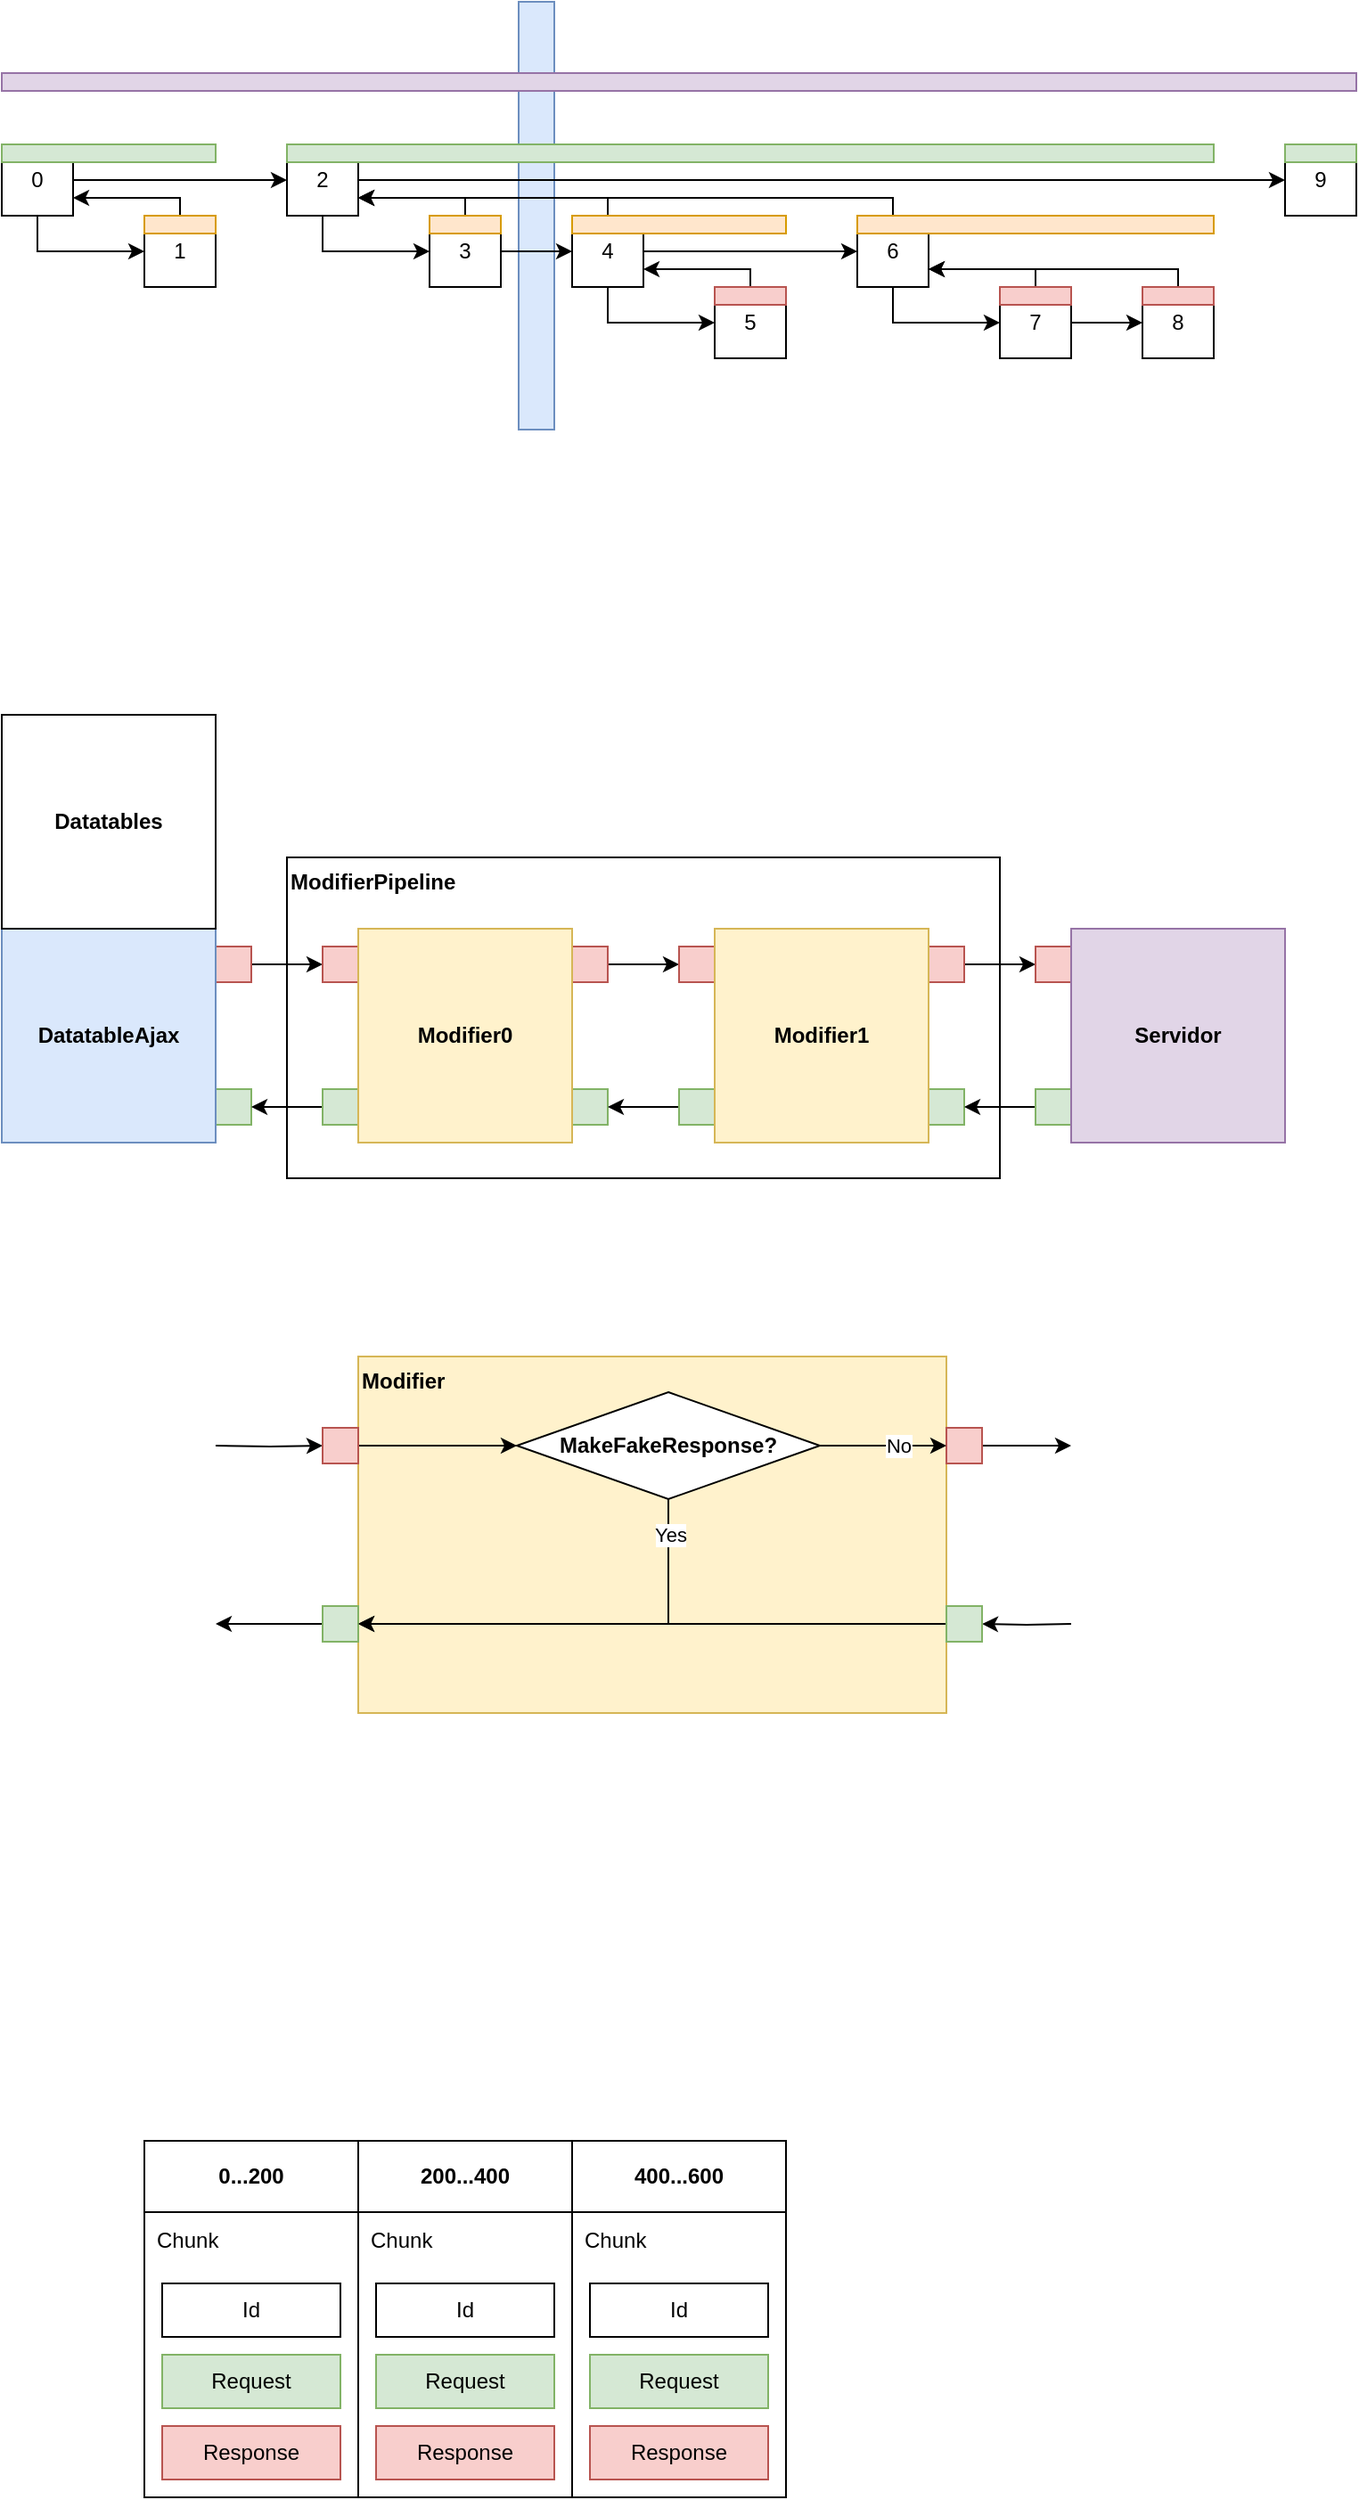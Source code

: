<mxfile version="14.6.6" type="github">
  <diagram id="irB2v04NACGP2dBbuSmz" name="Page-1">
    <mxGraphModel dx="868" dy="498" grid="1" gridSize="10" guides="1" tooltips="1" connect="1" arrows="1" fold="1" page="1" pageScale="1" pageWidth="827" pageHeight="1169" math="0" shadow="0">
      <root>
        <mxCell id="0" />
        <mxCell id="1" parent="0" />
        <mxCell id="42SlKrIPYoTbg7gqpLMP-43" value="&lt;b&gt;ModifierPipeline&lt;/b&gt;" style="rounded=0;whiteSpace=wrap;html=1;align=left;verticalAlign=top;" parent="1" vertex="1">
          <mxGeometry x="200" y="480" width="400" height="180" as="geometry" />
        </mxCell>
        <mxCell id="koz-F7RfOrb6fmqKRFEv-27" value="" style="rounded=0;whiteSpace=wrap;html=1;fillColor=#dae8fc;strokeColor=#6c8ebf;" parent="1" vertex="1">
          <mxGeometry x="330" width="20" height="240" as="geometry" />
        </mxCell>
        <mxCell id="koz-F7RfOrb6fmqKRFEv-3" style="edgeStyle=orthogonalEdgeStyle;rounded=0;orthogonalLoop=1;jettySize=auto;html=1;entryX=0;entryY=0.5;entryDx=0;entryDy=0;" parent="1" source="koz-F7RfOrb6fmqKRFEv-1" target="koz-F7RfOrb6fmqKRFEv-2" edge="1">
          <mxGeometry relative="1" as="geometry">
            <Array as="points">
              <mxPoint x="60" y="140" />
            </Array>
          </mxGeometry>
        </mxCell>
        <mxCell id="koz-F7RfOrb6fmqKRFEv-6" style="edgeStyle=orthogonalEdgeStyle;rounded=0;orthogonalLoop=1;jettySize=auto;html=1;entryX=0;entryY=0.5;entryDx=0;entryDy=0;" parent="1" source="koz-F7RfOrb6fmqKRFEv-1" target="koz-F7RfOrb6fmqKRFEv-4" edge="1">
          <mxGeometry relative="1" as="geometry" />
        </mxCell>
        <mxCell id="koz-F7RfOrb6fmqKRFEv-1" value="0" style="rounded=0;whiteSpace=wrap;html=1;" parent="1" vertex="1">
          <mxGeometry x="40" y="80" width="40" height="40" as="geometry" />
        </mxCell>
        <mxCell id="koz-F7RfOrb6fmqKRFEv-5" style="edgeStyle=orthogonalEdgeStyle;rounded=0;orthogonalLoop=1;jettySize=auto;html=1;entryX=1;entryY=0.75;entryDx=0;entryDy=0;" parent="1" source="koz-F7RfOrb6fmqKRFEv-2" target="koz-F7RfOrb6fmqKRFEv-1" edge="1">
          <mxGeometry relative="1" as="geometry">
            <Array as="points">
              <mxPoint x="140" y="110" />
            </Array>
          </mxGeometry>
        </mxCell>
        <mxCell id="koz-F7RfOrb6fmqKRFEv-2" value="1" style="rounded=0;whiteSpace=wrap;html=1;" parent="1" vertex="1">
          <mxGeometry x="120" y="120" width="40" height="40" as="geometry" />
        </mxCell>
        <mxCell id="koz-F7RfOrb6fmqKRFEv-16" style="edgeStyle=orthogonalEdgeStyle;rounded=0;orthogonalLoop=1;jettySize=auto;html=1;entryX=0;entryY=0.5;entryDx=0;entryDy=0;exitX=0.5;exitY=1;exitDx=0;exitDy=0;" parent="1" source="koz-F7RfOrb6fmqKRFEv-4" target="koz-F7RfOrb6fmqKRFEv-7" edge="1">
          <mxGeometry relative="1" as="geometry" />
        </mxCell>
        <mxCell id="koz-F7RfOrb6fmqKRFEv-26" style="edgeStyle=orthogonalEdgeStyle;rounded=0;orthogonalLoop=1;jettySize=auto;html=1;entryX=0;entryY=0.5;entryDx=0;entryDy=0;" parent="1" source="koz-F7RfOrb6fmqKRFEv-4" target="koz-F7RfOrb6fmqKRFEv-19" edge="1">
          <mxGeometry relative="1" as="geometry" />
        </mxCell>
        <mxCell id="koz-F7RfOrb6fmqKRFEv-4" value="2" style="rounded=0;whiteSpace=wrap;html=1;" parent="1" vertex="1">
          <mxGeometry x="200" y="80" width="40" height="40" as="geometry" />
        </mxCell>
        <mxCell id="koz-F7RfOrb6fmqKRFEv-13" style="edgeStyle=orthogonalEdgeStyle;rounded=0;orthogonalLoop=1;jettySize=auto;html=1;entryX=1;entryY=0.75;entryDx=0;entryDy=0;" parent="1" source="koz-F7RfOrb6fmqKRFEv-7" target="koz-F7RfOrb6fmqKRFEv-4" edge="1">
          <mxGeometry relative="1" as="geometry">
            <Array as="points">
              <mxPoint x="300" y="110" />
            </Array>
          </mxGeometry>
        </mxCell>
        <mxCell id="koz-F7RfOrb6fmqKRFEv-17" style="edgeStyle=orthogonalEdgeStyle;rounded=0;orthogonalLoop=1;jettySize=auto;html=1;entryX=0;entryY=0.5;entryDx=0;entryDy=0;" parent="1" source="koz-F7RfOrb6fmqKRFEv-7" target="koz-F7RfOrb6fmqKRFEv-8" edge="1">
          <mxGeometry relative="1" as="geometry" />
        </mxCell>
        <mxCell id="koz-F7RfOrb6fmqKRFEv-7" value="3" style="rounded=0;whiteSpace=wrap;html=1;" parent="1" vertex="1">
          <mxGeometry x="280" y="120" width="40" height="40" as="geometry" />
        </mxCell>
        <mxCell id="koz-F7RfOrb6fmqKRFEv-14" style="edgeStyle=orthogonalEdgeStyle;rounded=0;orthogonalLoop=1;jettySize=auto;html=1;entryX=1;entryY=0.75;entryDx=0;entryDy=0;" parent="1" source="koz-F7RfOrb6fmqKRFEv-8" target="koz-F7RfOrb6fmqKRFEv-4" edge="1">
          <mxGeometry relative="1" as="geometry">
            <Array as="points">
              <mxPoint x="380" y="110" />
            </Array>
          </mxGeometry>
        </mxCell>
        <mxCell id="koz-F7RfOrb6fmqKRFEv-18" style="edgeStyle=orthogonalEdgeStyle;rounded=0;orthogonalLoop=1;jettySize=auto;html=1;entryX=0;entryY=0.5;entryDx=0;entryDy=0;" parent="1" source="koz-F7RfOrb6fmqKRFEv-8" target="koz-F7RfOrb6fmqKRFEv-10" edge="1">
          <mxGeometry relative="1" as="geometry" />
        </mxCell>
        <mxCell id="koz-F7RfOrb6fmqKRFEv-21" style="edgeStyle=orthogonalEdgeStyle;rounded=0;orthogonalLoop=1;jettySize=auto;html=1;entryX=0;entryY=0.5;entryDx=0;entryDy=0;" parent="1" source="koz-F7RfOrb6fmqKRFEv-8" target="koz-F7RfOrb6fmqKRFEv-9" edge="1">
          <mxGeometry relative="1" as="geometry">
            <Array as="points">
              <mxPoint x="380" y="180" />
            </Array>
          </mxGeometry>
        </mxCell>
        <mxCell id="koz-F7RfOrb6fmqKRFEv-8" value="4" style="rounded=0;whiteSpace=wrap;html=1;" parent="1" vertex="1">
          <mxGeometry x="360" y="120" width="40" height="40" as="geometry" />
        </mxCell>
        <mxCell id="koz-F7RfOrb6fmqKRFEv-20" style="edgeStyle=orthogonalEdgeStyle;rounded=0;orthogonalLoop=1;jettySize=auto;html=1;entryX=1;entryY=0.75;entryDx=0;entryDy=0;" parent="1" source="koz-F7RfOrb6fmqKRFEv-9" target="koz-F7RfOrb6fmqKRFEv-8" edge="1">
          <mxGeometry relative="1" as="geometry">
            <Array as="points">
              <mxPoint x="460" y="150" />
            </Array>
          </mxGeometry>
        </mxCell>
        <mxCell id="koz-F7RfOrb6fmqKRFEv-9" value="5" style="rounded=0;whiteSpace=wrap;html=1;" parent="1" vertex="1">
          <mxGeometry x="440" y="160" width="40" height="40" as="geometry" />
        </mxCell>
        <mxCell id="koz-F7RfOrb6fmqKRFEv-15" style="edgeStyle=orthogonalEdgeStyle;rounded=0;orthogonalLoop=1;jettySize=auto;html=1;entryX=1;entryY=0.75;entryDx=0;entryDy=0;" parent="1" source="koz-F7RfOrb6fmqKRFEv-10" target="koz-F7RfOrb6fmqKRFEv-4" edge="1">
          <mxGeometry relative="1" as="geometry">
            <Array as="points">
              <mxPoint x="540" y="110" />
            </Array>
          </mxGeometry>
        </mxCell>
        <mxCell id="koz-F7RfOrb6fmqKRFEv-24" style="edgeStyle=orthogonalEdgeStyle;rounded=0;orthogonalLoop=1;jettySize=auto;html=1;entryX=0;entryY=0.5;entryDx=0;entryDy=0;" parent="1" source="koz-F7RfOrb6fmqKRFEv-10" target="koz-F7RfOrb6fmqKRFEv-11" edge="1">
          <mxGeometry relative="1" as="geometry">
            <Array as="points">
              <mxPoint x="540" y="180" />
            </Array>
          </mxGeometry>
        </mxCell>
        <mxCell id="koz-F7RfOrb6fmqKRFEv-10" value="6" style="rounded=0;whiteSpace=wrap;html=1;" parent="1" vertex="1">
          <mxGeometry x="520" y="120" width="40" height="40" as="geometry" />
        </mxCell>
        <mxCell id="koz-F7RfOrb6fmqKRFEv-22" style="edgeStyle=orthogonalEdgeStyle;rounded=0;orthogonalLoop=1;jettySize=auto;html=1;entryX=1;entryY=0.75;entryDx=0;entryDy=0;" parent="1" source="koz-F7RfOrb6fmqKRFEv-11" target="koz-F7RfOrb6fmqKRFEv-10" edge="1">
          <mxGeometry relative="1" as="geometry">
            <Array as="points">
              <mxPoint x="620" y="150" />
            </Array>
          </mxGeometry>
        </mxCell>
        <mxCell id="koz-F7RfOrb6fmqKRFEv-25" style="edgeStyle=orthogonalEdgeStyle;rounded=0;orthogonalLoop=1;jettySize=auto;html=1;entryX=0;entryY=0.5;entryDx=0;entryDy=0;" parent="1" source="koz-F7RfOrb6fmqKRFEv-11" target="koz-F7RfOrb6fmqKRFEv-12" edge="1">
          <mxGeometry relative="1" as="geometry" />
        </mxCell>
        <mxCell id="koz-F7RfOrb6fmqKRFEv-11" value="7" style="rounded=0;whiteSpace=wrap;html=1;" parent="1" vertex="1">
          <mxGeometry x="600" y="160" width="40" height="40" as="geometry" />
        </mxCell>
        <mxCell id="koz-F7RfOrb6fmqKRFEv-23" style="edgeStyle=orthogonalEdgeStyle;rounded=0;orthogonalLoop=1;jettySize=auto;html=1;entryX=1;entryY=0.75;entryDx=0;entryDy=0;" parent="1" source="koz-F7RfOrb6fmqKRFEv-12" target="koz-F7RfOrb6fmqKRFEv-10" edge="1">
          <mxGeometry relative="1" as="geometry">
            <Array as="points">
              <mxPoint x="700" y="150" />
            </Array>
          </mxGeometry>
        </mxCell>
        <mxCell id="koz-F7RfOrb6fmqKRFEv-12" value="8" style="rounded=0;whiteSpace=wrap;html=1;" parent="1" vertex="1">
          <mxGeometry x="680" y="160" width="40" height="40" as="geometry" />
        </mxCell>
        <mxCell id="koz-F7RfOrb6fmqKRFEv-19" value="9" style="rounded=0;whiteSpace=wrap;html=1;" parent="1" vertex="1">
          <mxGeometry x="760" y="80" width="40" height="40" as="geometry" />
        </mxCell>
        <mxCell id="koz-F7RfOrb6fmqKRFEv-28" value="" style="rounded=0;whiteSpace=wrap;html=1;fillColor=#d5e8d4;strokeColor=#82b366;" parent="1" vertex="1">
          <mxGeometry x="200" y="80" width="520" height="10" as="geometry" />
        </mxCell>
        <mxCell id="koz-F7RfOrb6fmqKRFEv-29" value="" style="rounded=0;whiteSpace=wrap;html=1;fillColor=#ffe6cc;strokeColor=#d79b00;" parent="1" vertex="1">
          <mxGeometry x="280" y="120" width="40" height="10" as="geometry" />
        </mxCell>
        <mxCell id="koz-F7RfOrb6fmqKRFEv-30" value="" style="rounded=0;whiteSpace=wrap;html=1;fillColor=#ffe6cc;strokeColor=#d79b00;" parent="1" vertex="1">
          <mxGeometry x="360" y="120" width="120" height="10" as="geometry" />
        </mxCell>
        <mxCell id="koz-F7RfOrb6fmqKRFEv-31" value="" style="rounded=0;whiteSpace=wrap;html=1;fillColor=#f8cecc;strokeColor=#b85450;" parent="1" vertex="1">
          <mxGeometry x="440" y="160" width="40" height="10" as="geometry" />
        </mxCell>
        <mxCell id="koz-F7RfOrb6fmqKRFEv-32" value="" style="rounded=0;whiteSpace=wrap;html=1;fillColor=#ffe6cc;strokeColor=#d79b00;" parent="1" vertex="1">
          <mxGeometry x="520" y="120" width="200" height="10" as="geometry" />
        </mxCell>
        <mxCell id="koz-F7RfOrb6fmqKRFEv-33" value="" style="rounded=0;whiteSpace=wrap;html=1;fillColor=#f8cecc;strokeColor=#b85450;" parent="1" vertex="1">
          <mxGeometry x="600" y="160" width="40" height="10" as="geometry" />
        </mxCell>
        <mxCell id="koz-F7RfOrb6fmqKRFEv-34" value="" style="rounded=0;whiteSpace=wrap;html=1;fillColor=#f8cecc;strokeColor=#b85450;" parent="1" vertex="1">
          <mxGeometry x="680" y="160" width="40" height="10" as="geometry" />
        </mxCell>
        <mxCell id="koz-F7RfOrb6fmqKRFEv-35" value="" style="rounded=0;whiteSpace=wrap;html=1;fillColor=#ffe6cc;strokeColor=#d79b00;" parent="1" vertex="1">
          <mxGeometry x="120" y="120" width="40" height="10" as="geometry" />
        </mxCell>
        <mxCell id="koz-F7RfOrb6fmqKRFEv-36" value="" style="rounded=0;whiteSpace=wrap;html=1;fillColor=#d5e8d4;strokeColor=#82b366;" parent="1" vertex="1">
          <mxGeometry x="40" y="80" width="120" height="10" as="geometry" />
        </mxCell>
        <mxCell id="koz-F7RfOrb6fmqKRFEv-37" value="" style="rounded=0;whiteSpace=wrap;html=1;fillColor=#e1d5e7;strokeColor=#9673a6;" parent="1" vertex="1">
          <mxGeometry x="40" y="40" width="760" height="10" as="geometry" />
        </mxCell>
        <mxCell id="koz-F7RfOrb6fmqKRFEv-40" value="" style="rounded=0;whiteSpace=wrap;html=1;fillColor=#d5e8d4;strokeColor=#82b366;" parent="1" vertex="1">
          <mxGeometry x="760" y="80" width="40" height="10" as="geometry" />
        </mxCell>
        <mxCell id="42SlKrIPYoTbg7gqpLMP-37" style="edgeStyle=orthogonalEdgeStyle;rounded=0;orthogonalLoop=1;jettySize=auto;html=1;" parent="1" source="42SlKrIPYoTbg7gqpLMP-20" target="42SlKrIPYoTbg7gqpLMP-27" edge="1">
          <mxGeometry relative="1" as="geometry" />
        </mxCell>
        <mxCell id="42SlKrIPYoTbg7gqpLMP-20" value="" style="rounded=0;whiteSpace=wrap;html=1;fillColor=#f8cecc;strokeColor=#b85450;" parent="1" vertex="1">
          <mxGeometry x="160" y="530" width="20" height="20" as="geometry" />
        </mxCell>
        <mxCell id="42SlKrIPYoTbg7gqpLMP-21" value="" style="rounded=0;whiteSpace=wrap;html=1;fillColor=#d5e8d4;strokeColor=#82b366;" parent="1" vertex="1">
          <mxGeometry x="160" y="610" width="20" height="20" as="geometry" />
        </mxCell>
        <mxCell id="42SlKrIPYoTbg7gqpLMP-19" value="&lt;b&gt;DatatableAjax&lt;/b&gt;" style="rounded=0;whiteSpace=wrap;html=1;fillColor=#dae8fc;strokeColor=#6c8ebf;" parent="1" vertex="1">
          <mxGeometry x="40" y="520" width="120" height="120" as="geometry" />
        </mxCell>
        <mxCell id="42SlKrIPYoTbg7gqpLMP-38" style="edgeStyle=orthogonalEdgeStyle;rounded=0;orthogonalLoop=1;jettySize=auto;html=1;" parent="1" source="42SlKrIPYoTbg7gqpLMP-24" target="42SlKrIPYoTbg7gqpLMP-32" edge="1">
          <mxGeometry relative="1" as="geometry" />
        </mxCell>
        <mxCell id="42SlKrIPYoTbg7gqpLMP-24" value="" style="rounded=0;whiteSpace=wrap;html=1;fillColor=#f8cecc;strokeColor=#b85450;" parent="1" vertex="1">
          <mxGeometry x="360" y="530" width="20" height="20" as="geometry" />
        </mxCell>
        <mxCell id="42SlKrIPYoTbg7gqpLMP-25" value="" style="rounded=0;whiteSpace=wrap;html=1;fillColor=#d5e8d4;strokeColor=#82b366;" parent="1" vertex="1">
          <mxGeometry x="360" y="610" width="20" height="20" as="geometry" />
        </mxCell>
        <mxCell id="42SlKrIPYoTbg7gqpLMP-40" style="edgeStyle=orthogonalEdgeStyle;rounded=0;orthogonalLoop=1;jettySize=auto;html=1;" parent="1" source="42SlKrIPYoTbg7gqpLMP-26" target="42SlKrIPYoTbg7gqpLMP-21" edge="1">
          <mxGeometry relative="1" as="geometry" />
        </mxCell>
        <mxCell id="42SlKrIPYoTbg7gqpLMP-26" value="" style="rounded=0;whiteSpace=wrap;html=1;fillColor=#d5e8d4;strokeColor=#82b366;" parent="1" vertex="1">
          <mxGeometry x="220" y="610" width="20" height="20" as="geometry" />
        </mxCell>
        <mxCell id="42SlKrIPYoTbg7gqpLMP-27" value="" style="rounded=0;whiteSpace=wrap;html=1;fillColor=#f8cecc;strokeColor=#b85450;" parent="1" vertex="1">
          <mxGeometry x="220" y="530" width="20" height="20" as="geometry" />
        </mxCell>
        <mxCell id="42SlKrIPYoTbg7gqpLMP-28" value="&lt;b&gt;Modifier0&lt;/b&gt;" style="rounded=0;whiteSpace=wrap;html=1;fillColor=#fff2cc;strokeColor=#d6b656;" parent="1" vertex="1">
          <mxGeometry x="240" y="520" width="120" height="120" as="geometry" />
        </mxCell>
        <mxCell id="42SlKrIPYoTbg7gqpLMP-39" style="edgeStyle=orthogonalEdgeStyle;rounded=0;orthogonalLoop=1;jettySize=auto;html=1;" parent="1" source="42SlKrIPYoTbg7gqpLMP-29" target="42SlKrIPYoTbg7gqpLMP-34" edge="1">
          <mxGeometry relative="1" as="geometry" />
        </mxCell>
        <mxCell id="42SlKrIPYoTbg7gqpLMP-29" value="" style="rounded=0;whiteSpace=wrap;html=1;fillColor=#f8cecc;strokeColor=#b85450;" parent="1" vertex="1">
          <mxGeometry x="560" y="530" width="20" height="20" as="geometry" />
        </mxCell>
        <mxCell id="42SlKrIPYoTbg7gqpLMP-30" value="" style="rounded=0;whiteSpace=wrap;html=1;fillColor=#d5e8d4;strokeColor=#82b366;" parent="1" vertex="1">
          <mxGeometry x="560" y="610" width="20" height="20" as="geometry" />
        </mxCell>
        <mxCell id="42SlKrIPYoTbg7gqpLMP-41" style="edgeStyle=orthogonalEdgeStyle;rounded=0;orthogonalLoop=1;jettySize=auto;html=1;" parent="1" source="42SlKrIPYoTbg7gqpLMP-31" target="42SlKrIPYoTbg7gqpLMP-25" edge="1">
          <mxGeometry relative="1" as="geometry" />
        </mxCell>
        <mxCell id="42SlKrIPYoTbg7gqpLMP-31" value="" style="rounded=0;whiteSpace=wrap;html=1;fillColor=#d5e8d4;strokeColor=#82b366;" parent="1" vertex="1">
          <mxGeometry x="420" y="610" width="20" height="20" as="geometry" />
        </mxCell>
        <mxCell id="42SlKrIPYoTbg7gqpLMP-32" value="" style="rounded=0;whiteSpace=wrap;html=1;fillColor=#f8cecc;strokeColor=#b85450;" parent="1" vertex="1">
          <mxGeometry x="420" y="530" width="20" height="20" as="geometry" />
        </mxCell>
        <mxCell id="42SlKrIPYoTbg7gqpLMP-33" value="&lt;b&gt;Modifier1&lt;/b&gt;" style="rounded=0;whiteSpace=wrap;html=1;fillColor=#fff2cc;strokeColor=#d6b656;" parent="1" vertex="1">
          <mxGeometry x="440" y="520" width="120" height="120" as="geometry" />
        </mxCell>
        <mxCell id="42SlKrIPYoTbg7gqpLMP-34" value="" style="rounded=0;whiteSpace=wrap;html=1;fillColor=#f8cecc;strokeColor=#b85450;" parent="1" vertex="1">
          <mxGeometry x="620" y="530" width="20" height="20" as="geometry" />
        </mxCell>
        <mxCell id="42SlKrIPYoTbg7gqpLMP-42" style="edgeStyle=orthogonalEdgeStyle;rounded=0;orthogonalLoop=1;jettySize=auto;html=1;" parent="1" source="42SlKrIPYoTbg7gqpLMP-35" target="42SlKrIPYoTbg7gqpLMP-30" edge="1">
          <mxGeometry relative="1" as="geometry" />
        </mxCell>
        <mxCell id="42SlKrIPYoTbg7gqpLMP-35" value="" style="rounded=0;whiteSpace=wrap;html=1;fillColor=#d5e8d4;strokeColor=#82b366;" parent="1" vertex="1">
          <mxGeometry x="620" y="610" width="20" height="20" as="geometry" />
        </mxCell>
        <mxCell id="42SlKrIPYoTbg7gqpLMP-36" value="&lt;b&gt;Servidor&lt;/b&gt;" style="rounded=0;whiteSpace=wrap;html=1;fillColor=#e1d5e7;strokeColor=#9673a6;" parent="1" vertex="1">
          <mxGeometry x="640" y="520" width="120" height="120" as="geometry" />
        </mxCell>
        <mxCell id="42SlKrIPYoTbg7gqpLMP-48" value="&lt;b&gt;Modifier&lt;/b&gt;" style="rounded=0;whiteSpace=wrap;html=1;fillColor=#fff2cc;strokeColor=#d6b656;align=left;verticalAlign=top;" parent="1" vertex="1">
          <mxGeometry x="240" y="760" width="330" height="200" as="geometry" />
        </mxCell>
        <mxCell id="42SlKrIPYoTbg7gqpLMP-63" style="edgeStyle=orthogonalEdgeStyle;rounded=0;orthogonalLoop=1;jettySize=auto;html=1;" parent="1" source="42SlKrIPYoTbg7gqpLMP-44" edge="1">
          <mxGeometry relative="1" as="geometry">
            <mxPoint x="640.0" y="810" as="targetPoint" />
          </mxGeometry>
        </mxCell>
        <mxCell id="42SlKrIPYoTbg7gqpLMP-44" value="" style="rounded=0;whiteSpace=wrap;html=1;fillColor=#f8cecc;strokeColor=#b85450;" parent="1" vertex="1">
          <mxGeometry x="570" y="800" width="20" height="20" as="geometry" />
        </mxCell>
        <mxCell id="42SlKrIPYoTbg7gqpLMP-58" style="edgeStyle=orthogonalEdgeStyle;rounded=0;orthogonalLoop=1;jettySize=auto;html=1;entryX=0;entryY=0.75;entryDx=0;entryDy=0;" parent="1" source="42SlKrIPYoTbg7gqpLMP-45" target="42SlKrIPYoTbg7gqpLMP-48" edge="1">
          <mxGeometry relative="1" as="geometry">
            <Array as="points">
              <mxPoint x="560" y="910" />
              <mxPoint x="560" y="910" />
            </Array>
          </mxGeometry>
        </mxCell>
        <mxCell id="42SlKrIPYoTbg7gqpLMP-64" style="edgeStyle=orthogonalEdgeStyle;rounded=0;orthogonalLoop=1;jettySize=auto;html=1;" parent="1" target="42SlKrIPYoTbg7gqpLMP-45" edge="1">
          <mxGeometry relative="1" as="geometry">
            <mxPoint x="640.0" y="910" as="sourcePoint" />
          </mxGeometry>
        </mxCell>
        <mxCell id="42SlKrIPYoTbg7gqpLMP-45" value="" style="rounded=0;whiteSpace=wrap;html=1;fillColor=#d5e8d4;strokeColor=#82b366;" parent="1" vertex="1">
          <mxGeometry x="570" y="900" width="20" height="20" as="geometry" />
        </mxCell>
        <mxCell id="42SlKrIPYoTbg7gqpLMP-62" style="edgeStyle=orthogonalEdgeStyle;rounded=0;orthogonalLoop=1;jettySize=auto;html=1;" parent="1" source="42SlKrIPYoTbg7gqpLMP-46" edge="1">
          <mxGeometry relative="1" as="geometry">
            <mxPoint x="160" y="910" as="targetPoint" />
          </mxGeometry>
        </mxCell>
        <mxCell id="42SlKrIPYoTbg7gqpLMP-46" value="" style="rounded=0;whiteSpace=wrap;html=1;fillColor=#d5e8d4;strokeColor=#82b366;" parent="1" vertex="1">
          <mxGeometry x="220" y="900" width="20" height="20" as="geometry" />
        </mxCell>
        <mxCell id="42SlKrIPYoTbg7gqpLMP-54" style="edgeStyle=orthogonalEdgeStyle;rounded=0;orthogonalLoop=1;jettySize=auto;html=1;entryX=0;entryY=0.5;entryDx=0;entryDy=0;" parent="1" source="42SlKrIPYoTbg7gqpLMP-47" target="42SlKrIPYoTbg7gqpLMP-53" edge="1">
          <mxGeometry relative="1" as="geometry" />
        </mxCell>
        <mxCell id="42SlKrIPYoTbg7gqpLMP-61" style="edgeStyle=orthogonalEdgeStyle;rounded=0;orthogonalLoop=1;jettySize=auto;html=1;" parent="1" target="42SlKrIPYoTbg7gqpLMP-47" edge="1">
          <mxGeometry relative="1" as="geometry">
            <mxPoint x="160" y="810" as="sourcePoint" />
          </mxGeometry>
        </mxCell>
        <mxCell id="42SlKrIPYoTbg7gqpLMP-47" value="" style="rounded=0;whiteSpace=wrap;html=1;fillColor=#f8cecc;strokeColor=#b85450;" parent="1" vertex="1">
          <mxGeometry x="220" y="800" width="20" height="20" as="geometry" />
        </mxCell>
        <mxCell id="42SlKrIPYoTbg7gqpLMP-56" style="edgeStyle=orthogonalEdgeStyle;rounded=0;orthogonalLoop=1;jettySize=auto;html=1;entryX=0;entryY=0.5;entryDx=0;entryDy=0;" parent="1" source="42SlKrIPYoTbg7gqpLMP-53" target="42SlKrIPYoTbg7gqpLMP-44" edge="1">
          <mxGeometry relative="1" as="geometry">
            <Array as="points" />
          </mxGeometry>
        </mxCell>
        <mxCell id="42SlKrIPYoTbg7gqpLMP-60" value="No" style="edgeLabel;html=1;align=center;verticalAlign=middle;resizable=0;points=[];" parent="42SlKrIPYoTbg7gqpLMP-56" vertex="1" connectable="0">
          <mxGeometry x="0.241" relative="1" as="geometry">
            <mxPoint as="offset" />
          </mxGeometry>
        </mxCell>
        <mxCell id="42SlKrIPYoTbg7gqpLMP-57" style="edgeStyle=orthogonalEdgeStyle;rounded=0;orthogonalLoop=1;jettySize=auto;html=1;" parent="1" source="42SlKrIPYoTbg7gqpLMP-53" target="42SlKrIPYoTbg7gqpLMP-46" edge="1">
          <mxGeometry relative="1" as="geometry">
            <Array as="points">
              <mxPoint x="414" y="910" />
            </Array>
          </mxGeometry>
        </mxCell>
        <mxCell id="42SlKrIPYoTbg7gqpLMP-59" value="Yes" style="edgeLabel;html=1;align=center;verticalAlign=middle;resizable=0;points=[];" parent="42SlKrIPYoTbg7gqpLMP-57" vertex="1" connectable="0">
          <mxGeometry x="-0.838" y="1" relative="1" as="geometry">
            <mxPoint as="offset" />
          </mxGeometry>
        </mxCell>
        <mxCell id="42SlKrIPYoTbg7gqpLMP-53" value="&lt;b&gt;MakeFakeResponse?&lt;/b&gt;" style="rhombus;whiteSpace=wrap;html=1;" parent="1" vertex="1">
          <mxGeometry x="329" y="780" width="170" height="60" as="geometry" />
        </mxCell>
        <mxCell id="42SlKrIPYoTbg7gqpLMP-65" value="&lt;b&gt;Datatables&lt;/b&gt;" style="rounded=0;whiteSpace=wrap;html=1;" parent="1" vertex="1">
          <mxGeometry x="40" y="400" width="120" height="120" as="geometry" />
        </mxCell>
        <mxCell id="LaZrWmWFgxJhp3gFQb1R-1" value="Chunk" style="rounded=0;whiteSpace=wrap;html=1;align=left;verticalAlign=top;spacingLeft=5;spacingTop=2;" vertex="1" parent="1">
          <mxGeometry x="120" y="1240" width="120" height="160" as="geometry" />
        </mxCell>
        <mxCell id="LaZrWmWFgxJhp3gFQb1R-2" value="Id" style="rounded=0;whiteSpace=wrap;html=1;" vertex="1" parent="1">
          <mxGeometry x="130" y="1280" width="100" height="30" as="geometry" />
        </mxCell>
        <mxCell id="LaZrWmWFgxJhp3gFQb1R-3" value="Request" style="rounded=0;whiteSpace=wrap;html=1;fillColor=#d5e8d4;strokeColor=#82b366;" vertex="1" parent="1">
          <mxGeometry x="130" y="1320" width="100" height="30" as="geometry" />
        </mxCell>
        <mxCell id="LaZrWmWFgxJhp3gFQb1R-5" value="Response" style="rounded=0;whiteSpace=wrap;html=1;fillColor=#f8cecc;strokeColor=#b85450;" vertex="1" parent="1">
          <mxGeometry x="130" y="1360" width="100" height="30" as="geometry" />
        </mxCell>
        <mxCell id="LaZrWmWFgxJhp3gFQb1R-6" value="Chunk" style="rounded=0;whiteSpace=wrap;html=1;align=left;verticalAlign=top;spacingLeft=5;spacingTop=2;" vertex="1" parent="1">
          <mxGeometry x="240" y="1240" width="120" height="160" as="geometry" />
        </mxCell>
        <mxCell id="LaZrWmWFgxJhp3gFQb1R-7" value="Id" style="rounded=0;whiteSpace=wrap;html=1;" vertex="1" parent="1">
          <mxGeometry x="250" y="1280" width="100" height="30" as="geometry" />
        </mxCell>
        <mxCell id="LaZrWmWFgxJhp3gFQb1R-8" value="Request" style="rounded=0;whiteSpace=wrap;html=1;fillColor=#d5e8d4;strokeColor=#82b366;" vertex="1" parent="1">
          <mxGeometry x="250" y="1320" width="100" height="30" as="geometry" />
        </mxCell>
        <mxCell id="LaZrWmWFgxJhp3gFQb1R-9" value="Response" style="rounded=0;whiteSpace=wrap;html=1;fillColor=#f8cecc;strokeColor=#b85450;" vertex="1" parent="1">
          <mxGeometry x="250" y="1360" width="100" height="30" as="geometry" />
        </mxCell>
        <mxCell id="LaZrWmWFgxJhp3gFQb1R-10" value="Chunk" style="rounded=0;whiteSpace=wrap;html=1;align=left;verticalAlign=top;spacingLeft=5;spacingTop=2;" vertex="1" parent="1">
          <mxGeometry x="360" y="1240" width="120" height="160" as="geometry" />
        </mxCell>
        <mxCell id="LaZrWmWFgxJhp3gFQb1R-11" value="Id" style="rounded=0;whiteSpace=wrap;html=1;" vertex="1" parent="1">
          <mxGeometry x="370" y="1280" width="100" height="30" as="geometry" />
        </mxCell>
        <mxCell id="LaZrWmWFgxJhp3gFQb1R-12" value="Request" style="rounded=0;whiteSpace=wrap;html=1;fillColor=#d5e8d4;strokeColor=#82b366;" vertex="1" parent="1">
          <mxGeometry x="370" y="1320" width="100" height="30" as="geometry" />
        </mxCell>
        <mxCell id="LaZrWmWFgxJhp3gFQb1R-13" value="Response" style="rounded=0;whiteSpace=wrap;html=1;fillColor=#f8cecc;strokeColor=#b85450;" vertex="1" parent="1">
          <mxGeometry x="370" y="1360" width="100" height="30" as="geometry" />
        </mxCell>
        <mxCell id="LaZrWmWFgxJhp3gFQb1R-17" value="0...200" style="rounded=0;whiteSpace=wrap;html=1;fontStyle=1" vertex="1" parent="1">
          <mxGeometry x="120" y="1200" width="120" height="40" as="geometry" />
        </mxCell>
        <mxCell id="LaZrWmWFgxJhp3gFQb1R-18" value="200...400" style="rounded=0;whiteSpace=wrap;html=1;fontStyle=1" vertex="1" parent="1">
          <mxGeometry x="240" y="1200" width="120" height="40" as="geometry" />
        </mxCell>
        <mxCell id="LaZrWmWFgxJhp3gFQb1R-19" value="400...600" style="rounded=0;whiteSpace=wrap;html=1;fontStyle=1" vertex="1" parent="1">
          <mxGeometry x="360" y="1200" width="120" height="40" as="geometry" />
        </mxCell>
      </root>
    </mxGraphModel>
  </diagram>
</mxfile>
